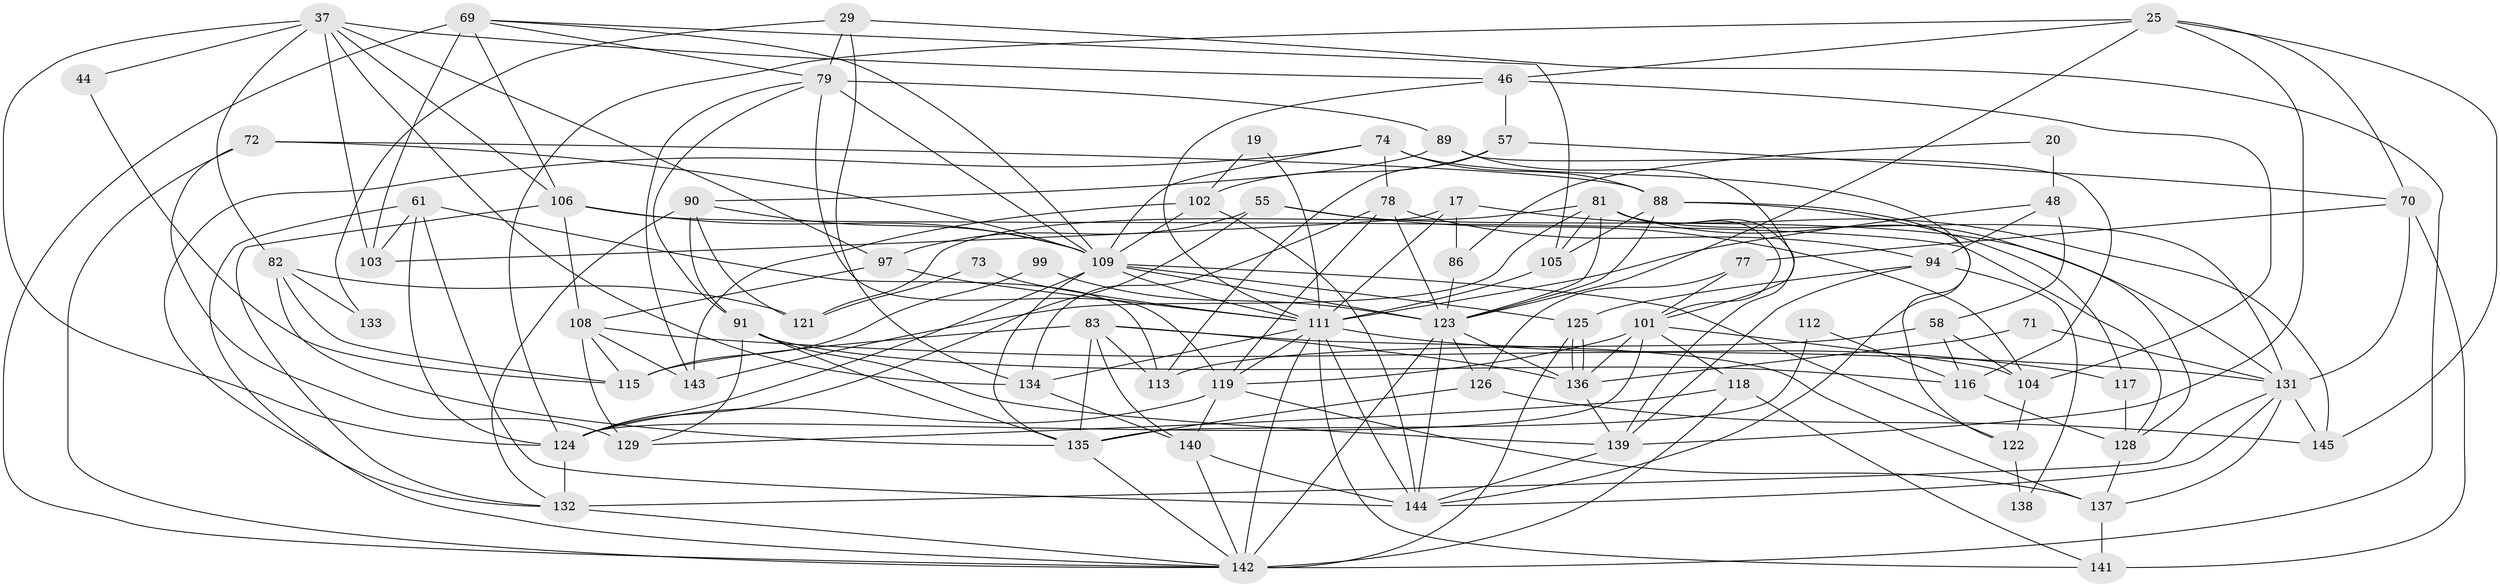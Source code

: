 // original degree distribution, {5: 0.2206896551724138, 4: 0.2827586206896552, 6: 0.07586206896551724, 3: 0.23448275862068965, 7: 0.013793103448275862, 2: 0.14482758620689656, 8: 0.027586206896551724}
// Generated by graph-tools (version 1.1) at 2025/52/03/09/25 04:52:20]
// undirected, 72 vertices, 186 edges
graph export_dot {
graph [start="1"]
  node [color=gray90,style=filled];
  17;
  19;
  20;
  25;
  29;
  37 [super="+4"];
  44;
  46;
  48 [super="+32"];
  55;
  57;
  58;
  61;
  69 [super="+34+66"];
  70;
  71;
  72;
  73;
  74 [super="+68"];
  77;
  78;
  79 [super="+43"];
  81 [super="+75"];
  82 [super="+5+39"];
  83;
  86 [super="+85"];
  88;
  89 [super="+49"];
  90 [super="+65"];
  91 [super="+11"];
  94;
  97;
  99;
  101 [super="+14"];
  102 [super="+31"];
  103 [super="+28"];
  104 [super="+96"];
  105;
  106 [super="+40"];
  108 [super="+7"];
  109 [super="+47+6+67"];
  111 [super="+95+87"];
  112;
  113;
  115 [super="+110"];
  116 [super="+98"];
  117 [super="+62"];
  118;
  119 [super="+53"];
  121;
  122;
  123 [super="+41+59+56"];
  124 [super="+100"];
  125 [super="+13"];
  126 [super="+36"];
  128 [super="+54"];
  129 [super="+18"];
  131 [super="+3+24"];
  132 [super="+38+76"];
  133;
  134 [super="+12"];
  135 [super="+120+27"];
  136 [super="+114"];
  137;
  138;
  139 [super="+93+127"];
  140 [super="+64+80"];
  141 [super="+1"];
  142 [super="+51+130"];
  143 [super="+2+107"];
  144 [super="+84+92"];
  145;
  17 -- 145;
  17 -- 86 [weight=2];
  17 -- 103;
  17 -- 111;
  19 -- 102;
  19 -- 111;
  20 -- 48;
  20 -- 86;
  25 -- 46;
  25 -- 70;
  25 -- 124 [weight=2];
  25 -- 145;
  25 -- 123;
  25 -- 139 [weight=2];
  29 -- 133;
  29 -- 134;
  29 -- 79;
  29 -- 142;
  37 -- 44;
  37 -- 97;
  37 -- 134;
  37 -- 124;
  37 -- 106;
  37 -- 46;
  37 -- 82;
  37 -- 103;
  44 -- 115;
  46 -- 57;
  46 -- 111;
  46 -- 104;
  48 -- 58;
  48 -- 94;
  48 -- 111 [weight=2];
  55 -- 97;
  55 -- 104;
  55 -- 124;
  55 -- 131;
  57 -- 113;
  57 -- 70;
  57 -- 102;
  58 -- 104;
  58 -- 113;
  58 -- 116 [weight=2];
  61 -- 113;
  61 -- 103;
  61 -- 124;
  61 -- 142;
  61 -- 144;
  69 -- 103 [weight=2];
  69 -- 105;
  69 -- 106 [weight=2];
  69 -- 79;
  69 -- 142;
  69 -- 109;
  70 -- 77;
  70 -- 141 [weight=2];
  70 -- 131;
  71 -- 131;
  71 -- 136;
  72 -- 129;
  72 -- 88;
  72 -- 142;
  72 -- 109;
  73 -- 121;
  73 -- 111;
  74 -- 88 [weight=2];
  74 -- 144 [weight=2];
  74 -- 78;
  74 -- 132;
  74 -- 109;
  77 -- 101;
  77 -- 126;
  78 -- 94;
  78 -- 134 [weight=2];
  78 -- 119;
  78 -- 123;
  79 -- 91 [weight=2];
  79 -- 119 [weight=2];
  79 -- 109;
  79 -- 143;
  79 -- 89;
  81 -- 128;
  81 -- 101 [weight=2];
  81 -- 121;
  81 -- 143;
  81 -- 105;
  81 -- 131;
  81 -- 123;
  81 -- 139;
  82 -- 115 [weight=2];
  82 -- 121;
  82 -- 133;
  82 -- 135 [weight=2];
  83 -- 137;
  83 -- 136;
  83 -- 113;
  83 -- 115 [weight=2];
  83 -- 135 [weight=2];
  83 -- 140;
  86 -- 123;
  88 -- 105;
  88 -- 122;
  88 -- 123;
  88 -- 117;
  89 -- 116;
  89 -- 101;
  89 -- 90;
  90 -- 132;
  90 -- 121;
  90 -- 91;
  90 -- 109;
  91 -- 116;
  91 -- 129;
  91 -- 135;
  91 -- 139;
  94 -- 138;
  94 -- 125;
  94 -- 139;
  97 -- 108;
  97 -- 111;
  99 -- 115;
  99 -- 123;
  101 -- 119;
  101 -- 118;
  101 -- 124;
  101 -- 136;
  101 -- 104;
  102 -- 144 [weight=2];
  102 -- 143 [weight=2];
  102 -- 109;
  104 -- 122;
  105 -- 111;
  106 -- 128;
  106 -- 108 [weight=2];
  106 -- 132;
  106 -- 109;
  108 -- 115;
  108 -- 129 [weight=2];
  108 -- 131;
  108 -- 143;
  109 -- 111;
  109 -- 122;
  109 -- 135;
  109 -- 123;
  109 -- 124;
  109 -- 125;
  111 -- 134 [weight=2];
  111 -- 141;
  111 -- 142 [weight=2];
  111 -- 144 [weight=2];
  111 -- 119;
  111 -- 117;
  112 -- 116;
  112 -- 135;
  116 -- 128;
  117 -- 128;
  118 -- 142;
  118 -- 129;
  118 -- 141;
  119 -- 137;
  119 -- 140 [weight=2];
  119 -- 124;
  122 -- 138;
  123 -- 142;
  123 -- 126;
  123 -- 144 [weight=2];
  123 -- 136;
  124 -- 132;
  125 -- 136;
  125 -- 136;
  125 -- 142;
  126 -- 135 [weight=2];
  126 -- 145;
  128 -- 137;
  131 -- 137;
  131 -- 132 [weight=2];
  131 -- 145;
  131 -- 144;
  132 -- 142;
  134 -- 140;
  135 -- 142;
  136 -- 139 [weight=2];
  137 -- 141;
  139 -- 144;
  140 -- 142;
  140 -- 144 [weight=2];
}
